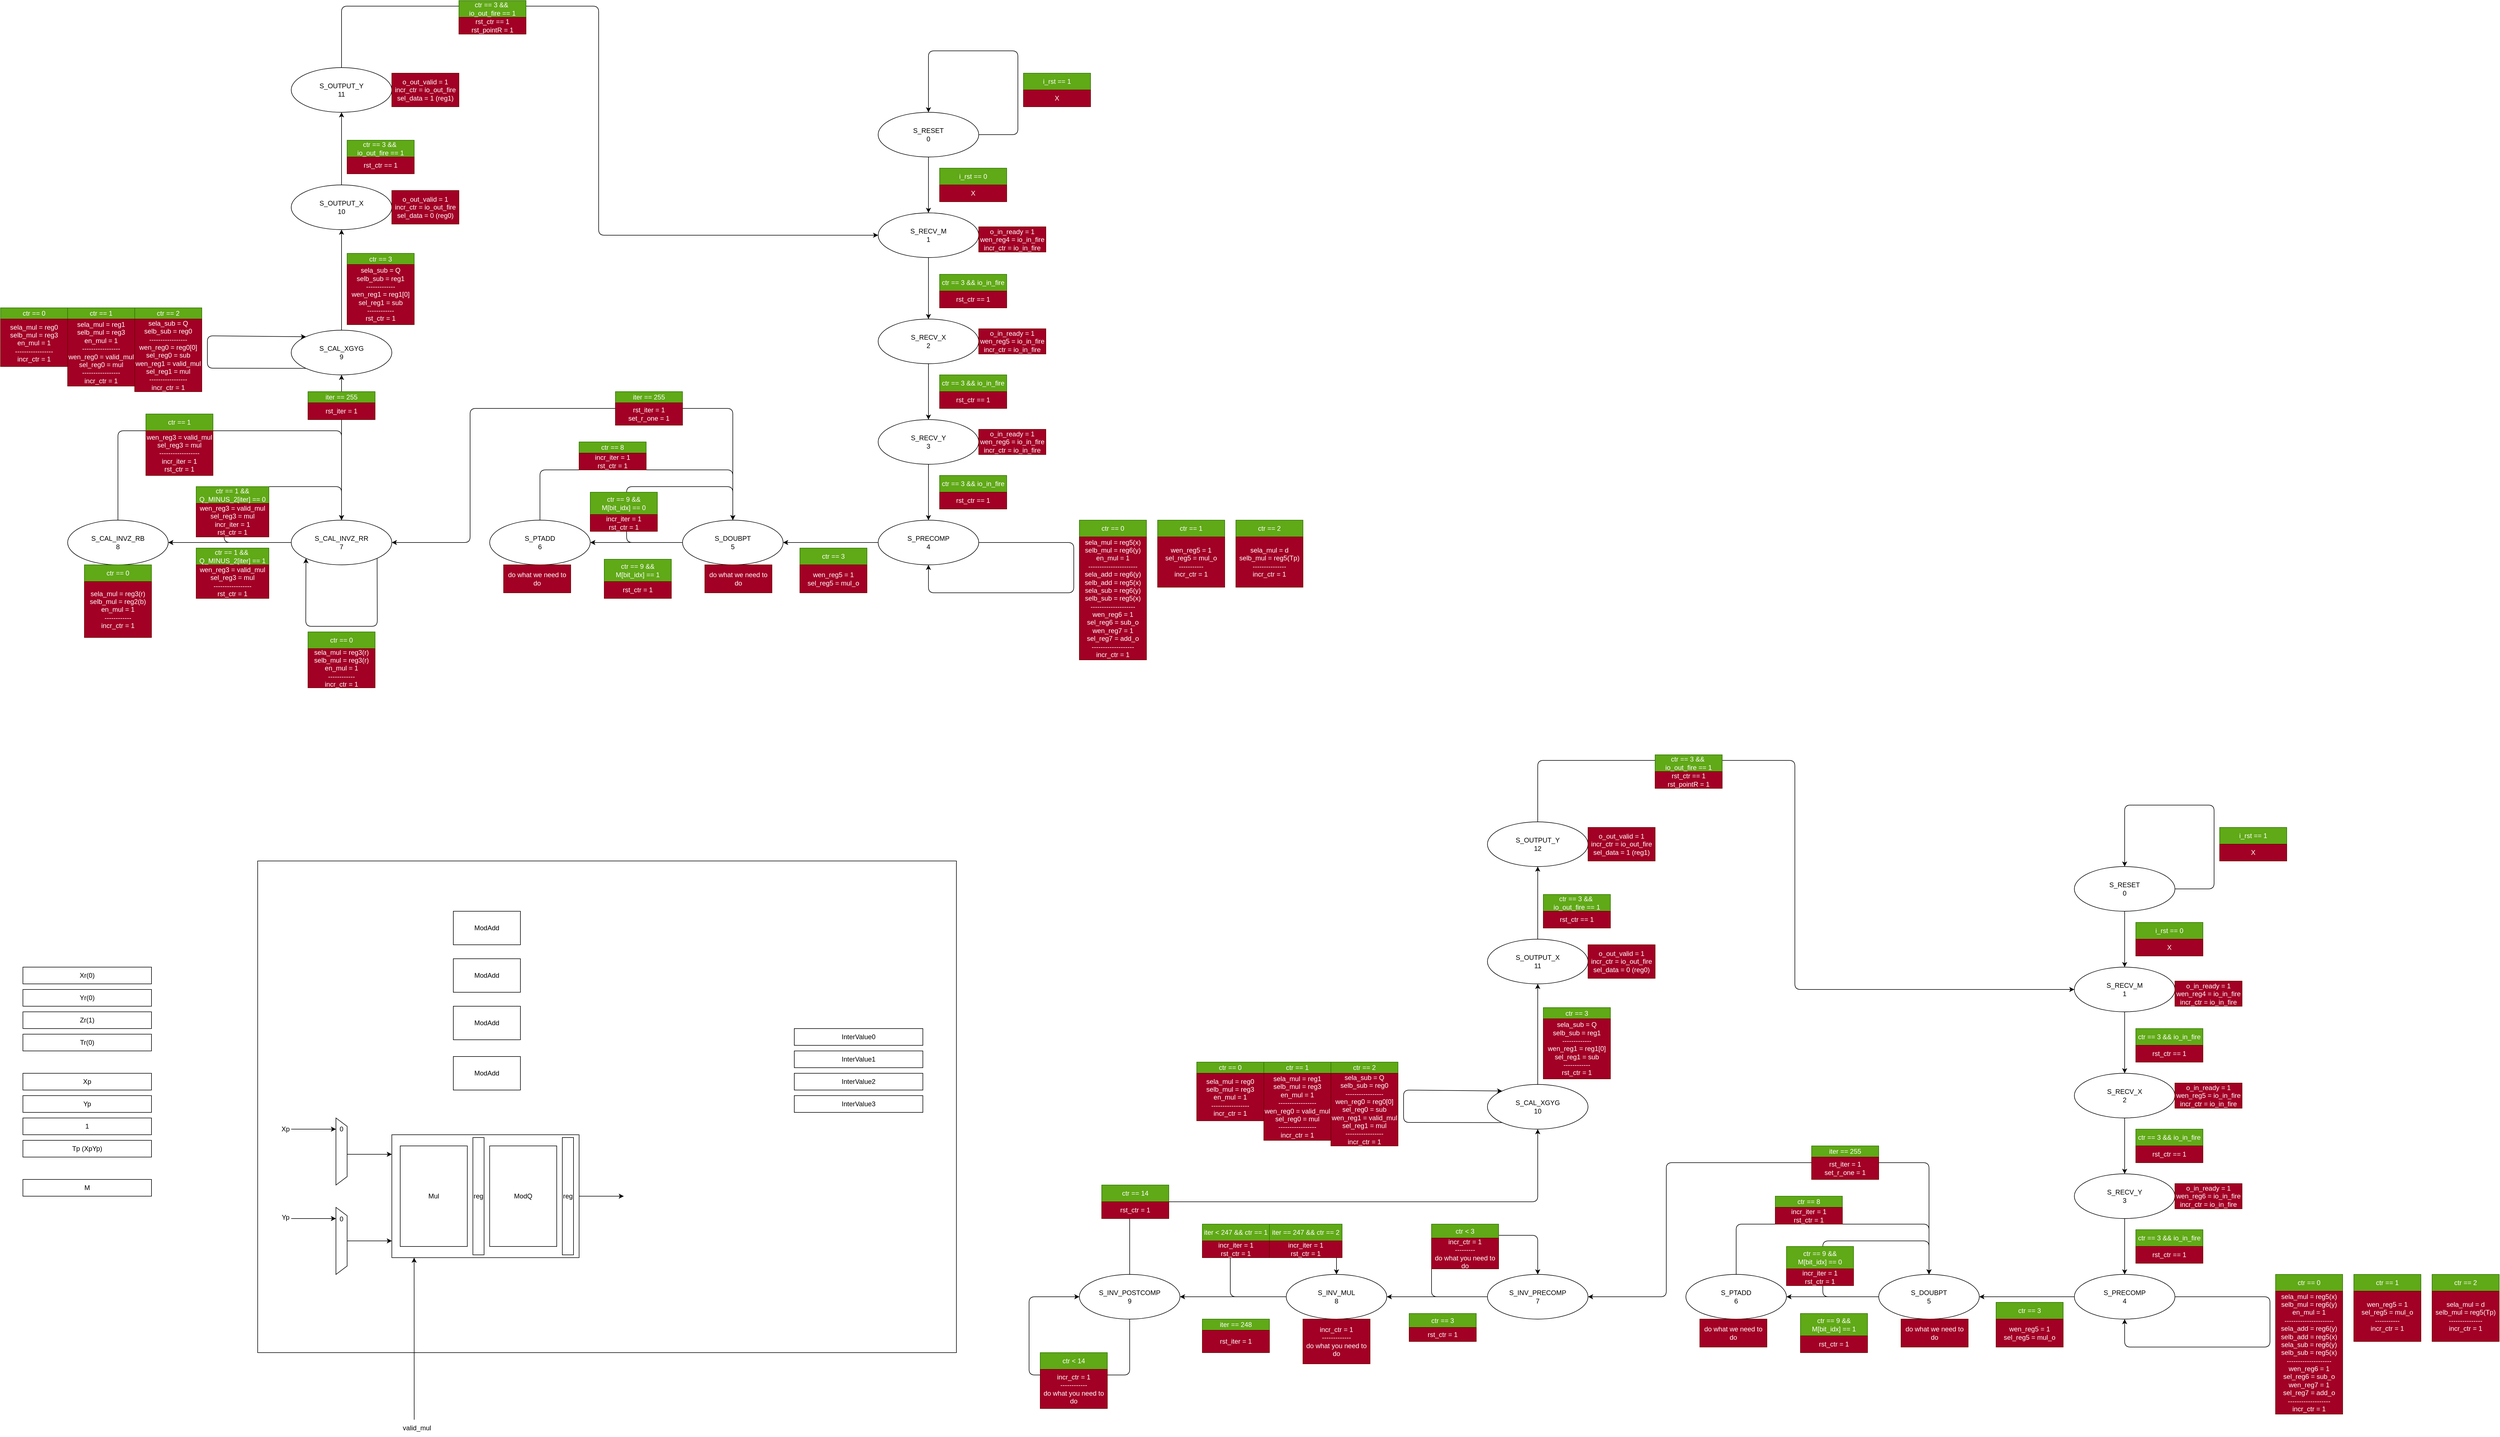 <mxfile>
    <diagram id="FV0l3nEimNyAP64lY1u8" name="Page-1">
        <mxGraphModel dx="2423" dy="3152" grid="1" gridSize="10" guides="1" tooltips="1" connect="1" arrows="1" fold="1" page="1" pageScale="1" pageWidth="850" pageHeight="1100" math="0" shadow="0">
            <root>
                <mxCell id="0"/>
                <mxCell id="1" parent="0"/>
                <mxCell id="24" value="" style="whiteSpace=wrap;html=1;" parent="1" vertex="1">
                    <mxGeometry x="580" y="50" width="1250" height="880" as="geometry"/>
                </mxCell>
                <mxCell id="2" value="Xr(0)" style="whiteSpace=wrap;html=1;" parent="1" vertex="1">
                    <mxGeometry x="160" y="240" width="230" height="30" as="geometry"/>
                </mxCell>
                <mxCell id="3" value="Yr(0)" style="whiteSpace=wrap;html=1;" parent="1" vertex="1">
                    <mxGeometry x="160" y="280" width="230" height="30" as="geometry"/>
                </mxCell>
                <mxCell id="4" value="Zr(1)" style="whiteSpace=wrap;html=1;" parent="1" vertex="1">
                    <mxGeometry x="160" y="320" width="230" height="30" as="geometry"/>
                </mxCell>
                <mxCell id="5" value="Tr(0)" style="whiteSpace=wrap;html=1;" parent="1" vertex="1">
                    <mxGeometry x="160" y="360" width="230" height="30" as="geometry"/>
                </mxCell>
                <mxCell id="6" value="Xp" style="whiteSpace=wrap;html=1;" parent="1" vertex="1">
                    <mxGeometry x="160" y="430" width="230" height="30" as="geometry"/>
                </mxCell>
                <mxCell id="7" value="Yp" style="whiteSpace=wrap;html=1;" parent="1" vertex="1">
                    <mxGeometry x="160" y="470" width="230" height="30" as="geometry"/>
                </mxCell>
                <mxCell id="8" value="1" style="whiteSpace=wrap;html=1;" parent="1" vertex="1">
                    <mxGeometry x="160" y="510" width="230" height="30" as="geometry"/>
                </mxCell>
                <mxCell id="9" value="Tp (XpYp)" style="whiteSpace=wrap;html=1;" parent="1" vertex="1">
                    <mxGeometry x="160" y="550" width="230" height="30" as="geometry"/>
                </mxCell>
                <mxCell id="10" value="InterValue0" style="whiteSpace=wrap;html=1;" parent="1" vertex="1">
                    <mxGeometry x="1540" y="350" width="230" height="30" as="geometry"/>
                </mxCell>
                <mxCell id="11" value="InterValue1" style="whiteSpace=wrap;html=1;" parent="1" vertex="1">
                    <mxGeometry x="1540" y="390" width="230" height="30" as="geometry"/>
                </mxCell>
                <mxCell id="12" value="InterValue2" style="whiteSpace=wrap;html=1;" parent="1" vertex="1">
                    <mxGeometry x="1540" y="430" width="230" height="30" as="geometry"/>
                </mxCell>
                <mxCell id="13" value="InterValue3" style="whiteSpace=wrap;html=1;" parent="1" vertex="1">
                    <mxGeometry x="1540" y="470" width="230" height="30" as="geometry"/>
                </mxCell>
                <mxCell id="14" value="M" style="whiteSpace=wrap;html=1;" parent="1" vertex="1">
                    <mxGeometry x="160" y="620" width="230" height="30" as="geometry"/>
                </mxCell>
                <mxCell id="15" value="ModAdd" style="whiteSpace=wrap;html=1;" parent="1" vertex="1">
                    <mxGeometry x="930" y="140" width="120" height="60" as="geometry"/>
                </mxCell>
                <mxCell id="16" value="ModAdd" style="whiteSpace=wrap;html=1;" parent="1" vertex="1">
                    <mxGeometry x="930" y="225" width="120" height="60" as="geometry"/>
                </mxCell>
                <mxCell id="17" value="ModAdd" style="whiteSpace=wrap;html=1;" parent="1" vertex="1">
                    <mxGeometry x="930" y="310" width="120" height="60" as="geometry"/>
                </mxCell>
                <mxCell id="18" value="ModAdd" style="whiteSpace=wrap;html=1;" parent="1" vertex="1">
                    <mxGeometry x="930" y="400" width="120" height="60" as="geometry"/>
                </mxCell>
                <mxCell id="19" value="" style="whiteSpace=wrap;html=1;" parent="1" vertex="1">
                    <mxGeometry x="820" y="540" width="335" height="220" as="geometry"/>
                </mxCell>
                <mxCell id="20" value="Mul" style="whiteSpace=wrap;html=1;" parent="1" vertex="1">
                    <mxGeometry x="835" y="560" width="120" height="180" as="geometry"/>
                </mxCell>
                <mxCell id="21" value="ModQ" style="whiteSpace=wrap;html=1;" parent="1" vertex="1">
                    <mxGeometry x="995" y="560" width="120" height="180" as="geometry"/>
                </mxCell>
                <mxCell id="22" value="reg" style="whiteSpace=wrap;html=1;" parent="1" vertex="1">
                    <mxGeometry x="965" y="545" width="20" height="210" as="geometry"/>
                </mxCell>
                <mxCell id="23" value="reg" style="whiteSpace=wrap;html=1;" parent="1" vertex="1">
                    <mxGeometry x="1125" y="545" width="20" height="210" as="geometry"/>
                </mxCell>
                <mxCell id="44" style="edgeStyle=none;html=1;exitX=0.5;exitY=1;exitDx=0;exitDy=0;entryX=0.5;entryY=0;entryDx=0;entryDy=0;" parent="1" source="32" target="33" edge="1">
                    <mxGeometry relative="1" as="geometry"/>
                </mxCell>
                <mxCell id="32" value="S_RESET&lt;br&gt;0" style="ellipse;whiteSpace=wrap;html=1;" parent="1" vertex="1">
                    <mxGeometry x="1690" y="-1290" width="180" height="80" as="geometry"/>
                </mxCell>
                <mxCell id="47" style="edgeStyle=none;html=1;exitX=0.5;exitY=1;exitDx=0;exitDy=0;entryX=0.5;entryY=0;entryDx=0;entryDy=0;" parent="1" source="33" target="34" edge="1">
                    <mxGeometry relative="1" as="geometry"/>
                </mxCell>
                <mxCell id="33" value="S_RECV_M&lt;br&gt;1" style="ellipse;whiteSpace=wrap;html=1;" parent="1" vertex="1">
                    <mxGeometry x="1690" y="-1110" width="180" height="80" as="geometry"/>
                </mxCell>
                <mxCell id="52" style="edgeStyle=none;html=1;exitX=0.5;exitY=1;exitDx=0;exitDy=0;entryX=0.5;entryY=0;entryDx=0;entryDy=0;" parent="1" source="34" target="35" edge="1">
                    <mxGeometry relative="1" as="geometry"/>
                </mxCell>
                <mxCell id="34" value="S_RECV_X&lt;br&gt;2" style="ellipse;whiteSpace=wrap;html=1;" parent="1" vertex="1">
                    <mxGeometry x="1690" y="-920" width="180" height="80" as="geometry"/>
                </mxCell>
                <mxCell id="58" style="edgeStyle=none;html=1;exitX=0.5;exitY=1;exitDx=0;exitDy=0;entryX=0.5;entryY=0;entryDx=0;entryDy=0;" parent="1" source="35" target="36" edge="1">
                    <mxGeometry relative="1" as="geometry"/>
                </mxCell>
                <mxCell id="35" value="S_RECV_Y&lt;br&gt;3" style="ellipse;whiteSpace=wrap;html=1;" parent="1" vertex="1">
                    <mxGeometry x="1690" y="-740" width="180" height="80" as="geometry"/>
                </mxCell>
                <mxCell id="82" style="edgeStyle=none;html=1;exitX=0;exitY=0.5;exitDx=0;exitDy=0;entryX=1;entryY=0.5;entryDx=0;entryDy=0;" parent="1" source="36" target="37" edge="1">
                    <mxGeometry relative="1" as="geometry"/>
                </mxCell>
                <mxCell id="36" value="S_PRECOMP&lt;br&gt;4" style="ellipse;whiteSpace=wrap;html=1;" parent="1" vertex="1">
                    <mxGeometry x="1690" y="-560" width="180" height="80" as="geometry"/>
                </mxCell>
                <mxCell id="97" style="edgeStyle=none;html=1;exitX=0;exitY=0.5;exitDx=0;exitDy=0;entryX=1;entryY=0.5;entryDx=0;entryDy=0;" parent="1" source="37" target="72" edge="1">
                    <mxGeometry relative="1" as="geometry"/>
                </mxCell>
                <mxCell id="109" style="edgeStyle=none;html=1;exitX=0.5;exitY=0;exitDx=0;exitDy=0;entryX=1;entryY=0.5;entryDx=0;entryDy=0;" parent="1" source="37" target="73" edge="1">
                    <mxGeometry relative="1" as="geometry">
                        <Array as="points">
                            <mxPoint x="1430" y="-760"/>
                            <mxPoint x="960" y="-760"/>
                            <mxPoint x="960" y="-520"/>
                        </Array>
                    </mxGeometry>
                </mxCell>
                <mxCell id="37" value="S_DOUBPT&lt;br&gt;5" style="ellipse;whiteSpace=wrap;html=1;" parent="1" vertex="1">
                    <mxGeometry x="1340" y="-560" width="180" height="80" as="geometry"/>
                </mxCell>
                <mxCell id="38" value="" style="edgeStyle=none;orthogonalLoop=1;jettySize=auto;html=1;" parent="1" edge="1">
                    <mxGeometry width="80" relative="1" as="geometry">
                        <mxPoint x="740" y="575" as="sourcePoint"/>
                        <mxPoint x="820" y="575" as="targetPoint"/>
                        <Array as="points"/>
                    </mxGeometry>
                </mxCell>
                <mxCell id="39" value="" style="edgeStyle=none;orthogonalLoop=1;jettySize=auto;html=1;" parent="1" edge="1">
                    <mxGeometry width="80" relative="1" as="geometry">
                        <mxPoint x="740" y="730" as="sourcePoint"/>
                        <mxPoint x="820" y="730" as="targetPoint"/>
                        <Array as="points"/>
                    </mxGeometry>
                </mxCell>
                <mxCell id="40" value="" style="edgeStyle=none;orthogonalLoop=1;jettySize=auto;html=1;" parent="1" edge="1">
                    <mxGeometry width="80" relative="1" as="geometry">
                        <mxPoint x="1155" y="650" as="sourcePoint"/>
                        <mxPoint x="1235" y="650" as="targetPoint"/>
                        <Array as="points"/>
                    </mxGeometry>
                </mxCell>
                <mxCell id="41" value="i_rst == 1" style="whiteSpace=wrap;html=1;fillColor=#60a917;fontColor=#ffffff;strokeColor=#2D7600;" parent="1" vertex="1">
                    <mxGeometry x="1950" y="-1360" width="120" height="30" as="geometry"/>
                </mxCell>
                <mxCell id="42" value="X" style="whiteSpace=wrap;html=1;fillColor=#a20025;fontColor=#ffffff;strokeColor=#6F0000;" parent="1" vertex="1">
                    <mxGeometry x="1950" y="-1330" width="120" height="30" as="geometry"/>
                </mxCell>
                <mxCell id="43" style="edgeStyle=none;html=1;exitX=1;exitY=0.5;exitDx=0;exitDy=0;entryX=0.5;entryY=0;entryDx=0;entryDy=0;" parent="1" source="32" target="32" edge="1">
                    <mxGeometry relative="1" as="geometry">
                        <Array as="points">
                            <mxPoint x="1940" y="-1250"/>
                            <mxPoint x="1940" y="-1400"/>
                            <mxPoint x="1780" y="-1400"/>
                        </Array>
                    </mxGeometry>
                </mxCell>
                <mxCell id="45" value="i_rst == 0" style="whiteSpace=wrap;html=1;fillColor=#60a917;fontColor=#ffffff;strokeColor=#2D7600;" parent="1" vertex="1">
                    <mxGeometry x="1800" y="-1190" width="120" height="30" as="geometry"/>
                </mxCell>
                <mxCell id="46" value="X" style="whiteSpace=wrap;html=1;fillColor=#a20025;fontColor=#ffffff;strokeColor=#6F0000;" parent="1" vertex="1">
                    <mxGeometry x="1800" y="-1160" width="120" height="30" as="geometry"/>
                </mxCell>
                <mxCell id="48" value="ctr == 3 &amp;amp;&amp;amp; io_in_fire" style="whiteSpace=wrap;html=1;fillColor=#60a917;fontColor=#ffffff;strokeColor=#2D7600;" parent="1" vertex="1">
                    <mxGeometry x="1800" y="-1000" width="120" height="30" as="geometry"/>
                </mxCell>
                <mxCell id="49" value="rst_ctr == 1" style="whiteSpace=wrap;html=1;fillColor=#a20025;fontColor=#ffffff;strokeColor=#6F0000;" parent="1" vertex="1">
                    <mxGeometry x="1800" y="-970" width="120" height="30" as="geometry"/>
                </mxCell>
                <mxCell id="50" value="o_in_ready = 1&lt;br&gt;wen_reg4 = io_in_fire&lt;br&gt;incr_ctr = io_in_fire" style="whiteSpace=wrap;html=1;fillColor=#a20025;fontColor=#ffffff;strokeColor=#6F0000;" parent="1" vertex="1">
                    <mxGeometry x="1870" y="-1085" width="120" height="45" as="geometry"/>
                </mxCell>
                <mxCell id="51" value="o_in_ready = 1&lt;br&gt;wen_reg5 = io_in_fire&lt;br&gt;incr_ctr = io_in_fire" style="whiteSpace=wrap;html=1;fillColor=#a20025;fontColor=#ffffff;strokeColor=#6F0000;" parent="1" vertex="1">
                    <mxGeometry x="1870" y="-902.5" width="120" height="45" as="geometry"/>
                </mxCell>
                <mxCell id="53" value="ctr == 3 &amp;amp;&amp;amp; io_in_fire" style="whiteSpace=wrap;html=1;fillColor=#60a917;fontColor=#ffffff;strokeColor=#2D7600;" parent="1" vertex="1">
                    <mxGeometry x="1800" y="-820" width="120" height="30" as="geometry"/>
                </mxCell>
                <mxCell id="54" value="rst_ctr == 1" style="whiteSpace=wrap;html=1;fillColor=#a20025;fontColor=#ffffff;strokeColor=#6F0000;" parent="1" vertex="1">
                    <mxGeometry x="1800" y="-790" width="120" height="30" as="geometry"/>
                </mxCell>
                <mxCell id="55" value="o_in_ready = 1&lt;br&gt;wen_reg6 = io_in_fire&lt;br&gt;incr_ctr = io_in_fire" style="whiteSpace=wrap;html=1;fillColor=#a20025;fontColor=#ffffff;strokeColor=#6F0000;" parent="1" vertex="1">
                    <mxGeometry x="1870" y="-722.5" width="120" height="45" as="geometry"/>
                </mxCell>
                <mxCell id="56" value="ctr == 3 &amp;amp;&amp;amp; io_in_fire" style="whiteSpace=wrap;html=1;fillColor=#60a917;fontColor=#ffffff;strokeColor=#2D7600;" parent="1" vertex="1">
                    <mxGeometry x="1800" y="-640" width="120" height="30" as="geometry"/>
                </mxCell>
                <mxCell id="57" value="rst_ctr == 1" style="whiteSpace=wrap;html=1;fillColor=#a20025;fontColor=#ffffff;strokeColor=#6F0000;" parent="1" vertex="1">
                    <mxGeometry x="1800" y="-610" width="120" height="30" as="geometry"/>
                </mxCell>
                <mxCell id="60" value="" style="shape=trapezoid;perimeter=trapezoidPerimeter;whiteSpace=wrap;html=1;fixedSize=1;direction=south;size=15;" parent="1" vertex="1">
                    <mxGeometry x="720" y="510" width="20" height="120" as="geometry"/>
                </mxCell>
                <mxCell id="61" value="" style="shape=trapezoid;perimeter=trapezoidPerimeter;whiteSpace=wrap;html=1;fixedSize=1;direction=south;size=15;" parent="1" vertex="1">
                    <mxGeometry x="720" y="670" width="20" height="120" as="geometry"/>
                </mxCell>
                <mxCell id="62" value="" style="edgeStyle=none;orthogonalLoop=1;jettySize=auto;html=1;" parent="1" edge="1">
                    <mxGeometry width="80" relative="1" as="geometry">
                        <mxPoint x="640" y="530" as="sourcePoint"/>
                        <mxPoint x="720" y="530" as="targetPoint"/>
                        <Array as="points"/>
                    </mxGeometry>
                </mxCell>
                <mxCell id="63" value="" style="edgeStyle=none;orthogonalLoop=1;jettySize=auto;html=1;" parent="1" edge="1">
                    <mxGeometry width="80" relative="1" as="geometry">
                        <mxPoint x="640" y="690" as="sourcePoint"/>
                        <mxPoint x="720" y="690" as="targetPoint"/>
                        <Array as="points"/>
                    </mxGeometry>
                </mxCell>
                <mxCell id="64" value="Xp" style="text;strokeColor=none;align=center;fillColor=none;html=1;verticalAlign=middle;whiteSpace=wrap;rounded=0;" parent="1" vertex="1">
                    <mxGeometry x="600" y="515" width="60" height="30" as="geometry"/>
                </mxCell>
                <mxCell id="65" value="Yp" style="text;strokeColor=none;align=center;fillColor=none;html=1;verticalAlign=middle;whiteSpace=wrap;rounded=0;" parent="1" vertex="1">
                    <mxGeometry x="616" y="673" width="28" height="30" as="geometry"/>
                </mxCell>
                <mxCell id="67" value="" style="edgeStyle=none;orthogonalLoop=1;jettySize=auto;html=1;entryX=0.119;entryY=1;entryDx=0;entryDy=0;entryPerimeter=0;" parent="1" target="19" edge="1">
                    <mxGeometry width="80" relative="1" as="geometry">
                        <mxPoint x="860" y="1050" as="sourcePoint"/>
                        <mxPoint x="970" y="1000" as="targetPoint"/>
                        <Array as="points"/>
                    </mxGeometry>
                </mxCell>
                <mxCell id="68" value="valid_mul" style="text;strokeColor=none;align=center;fillColor=none;html=1;verticalAlign=middle;whiteSpace=wrap;rounded=0;" parent="1" vertex="1">
                    <mxGeometry x="835" y="1050" width="60" height="30" as="geometry"/>
                </mxCell>
                <mxCell id="70" value="0" style="text;strokeColor=none;align=center;fillColor=none;html=1;verticalAlign=middle;whiteSpace=wrap;rounded=0;" parent="1" vertex="1">
                    <mxGeometry x="720" y="515" width="20" height="30" as="geometry"/>
                </mxCell>
                <mxCell id="71" value="0" style="text;strokeColor=none;align=center;fillColor=none;html=1;verticalAlign=middle;whiteSpace=wrap;rounded=0;" parent="1" vertex="1">
                    <mxGeometry x="720" y="676" width="20" height="30" as="geometry"/>
                </mxCell>
                <mxCell id="102" style="edgeStyle=none;html=1;exitX=0.5;exitY=0;exitDx=0;exitDy=0;entryX=0.5;entryY=0;entryDx=0;entryDy=0;" parent="1" source="72" target="37" edge="1">
                    <mxGeometry relative="1" as="geometry">
                        <Array as="points">
                            <mxPoint x="1085" y="-650"/>
                            <mxPoint x="1430" y="-650"/>
                        </Array>
                    </mxGeometry>
                </mxCell>
                <mxCell id="72" value="S_PTADD&lt;br&gt;6" style="ellipse;whiteSpace=wrap;html=1;" parent="1" vertex="1">
                    <mxGeometry x="995" y="-560" width="180" height="80" as="geometry"/>
                </mxCell>
                <mxCell id="116" style="edgeStyle=none;html=1;exitX=0;exitY=0.5;exitDx=0;exitDy=0;entryX=1;entryY=0.5;entryDx=0;entryDy=0;" parent="1" source="73" target="115" edge="1">
                    <mxGeometry relative="1" as="geometry"/>
                </mxCell>
                <mxCell id="133" style="edgeStyle=none;html=1;exitX=0.5;exitY=0;exitDx=0;exitDy=0;entryX=0.5;entryY=1;entryDx=0;entryDy=0;" parent="1" source="73" target="74" edge="1">
                    <mxGeometry relative="1" as="geometry">
                        <mxPoint x="800" y="-640" as="targetPoint"/>
                    </mxGeometry>
                </mxCell>
                <mxCell id="73" value="S_CAL_INVZ_RR&lt;br&gt;7" style="ellipse;whiteSpace=wrap;html=1;" parent="1" vertex="1">
                    <mxGeometry x="640" y="-560" width="180" height="80" as="geometry"/>
                </mxCell>
                <mxCell id="136" style="edgeStyle=none;html=1;exitX=0.5;exitY=0;exitDx=0;exitDy=0;entryX=0.5;entryY=1;entryDx=0;entryDy=0;" parent="1" source="74" target="75" edge="1">
                    <mxGeometry relative="1" as="geometry"/>
                </mxCell>
                <mxCell id="74" value="S_CAL_XGYG&lt;br&gt;9" style="ellipse;whiteSpace=wrap;html=1;" parent="1" vertex="1">
                    <mxGeometry x="640" y="-900" width="180" height="80" as="geometry"/>
                </mxCell>
                <mxCell id="145" style="edgeStyle=none;html=1;exitX=0.5;exitY=0;exitDx=0;exitDy=0;entryX=0.5;entryY=1;entryDx=0;entryDy=0;" parent="1" source="75" target="76" edge="1">
                    <mxGeometry relative="1" as="geometry"/>
                </mxCell>
                <mxCell id="75" value="S_OUTPUT_X&lt;br&gt;10" style="ellipse;whiteSpace=wrap;html=1;" parent="1" vertex="1">
                    <mxGeometry x="640" y="-1160" width="180" height="80" as="geometry"/>
                </mxCell>
                <mxCell id="148" style="edgeStyle=none;html=1;exitX=0.5;exitY=0;exitDx=0;exitDy=0;entryX=0;entryY=0.5;entryDx=0;entryDy=0;" parent="1" source="76" target="33" edge="1">
                    <mxGeometry relative="1" as="geometry">
                        <Array as="points">
                            <mxPoint x="730" y="-1480"/>
                            <mxPoint x="1190" y="-1480"/>
                            <mxPoint x="1190" y="-1070"/>
                        </Array>
                    </mxGeometry>
                </mxCell>
                <mxCell id="76" value="S_OUTPUT_Y&lt;br&gt;11" style="ellipse;whiteSpace=wrap;html=1;" parent="1" vertex="1">
                    <mxGeometry x="640" y="-1370" width="180" height="80" as="geometry"/>
                </mxCell>
                <mxCell id="84" style="edgeStyle=none;html=1;exitX=1;exitY=0.5;exitDx=0;exitDy=0;entryX=0.5;entryY=1;entryDx=0;entryDy=0;" parent="1" source="36" target="36" edge="1">
                    <mxGeometry relative="1" as="geometry">
                        <Array as="points">
                            <mxPoint x="2040" y="-520"/>
                            <mxPoint x="2040" y="-430"/>
                            <mxPoint x="1780" y="-430"/>
                        </Array>
                    </mxGeometry>
                </mxCell>
                <mxCell id="85" value="ctr == 0" style="whiteSpace=wrap;html=1;fillColor=#60a917;fontColor=#ffffff;strokeColor=#2D7600;" parent="1" vertex="1">
                    <mxGeometry x="2050" y="-560" width="120" height="30" as="geometry"/>
                </mxCell>
                <mxCell id="86" value="sela_mul = reg5(x)&lt;br&gt;selb_mul = reg6(y)&lt;br&gt;en_mul = 1&lt;br&gt;----------------------&lt;br&gt;sela_add = reg6(y)&lt;br&gt;selb_add = reg5(x)&lt;br&gt;sela_sub = reg6(y)&lt;br&gt;selb_sub = reg5(x)&lt;br&gt;--------------------&lt;br&gt;wen_reg6 = 1&lt;br&gt;sel_reg6 = sub_o&lt;br&gt;wen_reg7 = 1&lt;br&gt;sel_reg7 = add_o&lt;br&gt;-------------------&lt;br&gt;incr_ctr = 1" style="whiteSpace=wrap;html=1;fillColor=#a20025;fontColor=#ffffff;strokeColor=#6F0000;" parent="1" vertex="1">
                    <mxGeometry x="2050" y="-530" width="120" height="220" as="geometry"/>
                </mxCell>
                <mxCell id="91" value="ctr == 1" style="whiteSpace=wrap;html=1;fillColor=#60a917;fontColor=#ffffff;strokeColor=#2D7600;" parent="1" vertex="1">
                    <mxGeometry x="2190" y="-560" width="120" height="30" as="geometry"/>
                </mxCell>
                <mxCell id="92" value="wen_reg5 = 1&lt;br&gt;sel_reg5 = mul_o&lt;br&gt;-----------&lt;br&gt;incr_ctr = 1" style="whiteSpace=wrap;html=1;fillColor=#a20025;fontColor=#ffffff;strokeColor=#6F0000;" parent="1" vertex="1">
                    <mxGeometry x="2190" y="-530" width="120" height="90" as="geometry"/>
                </mxCell>
                <mxCell id="93" value="ctr == 2" style="whiteSpace=wrap;html=1;fillColor=#60a917;fontColor=#ffffff;strokeColor=#2D7600;" parent="1" vertex="1">
                    <mxGeometry x="2330" y="-560" width="120" height="30" as="geometry"/>
                </mxCell>
                <mxCell id="94" value="sela_mul = d&lt;br&gt;selb_mul = reg5(Tp)&lt;br&gt;---------------&lt;br&gt;incr_ctr = 1" style="whiteSpace=wrap;html=1;fillColor=#a20025;fontColor=#ffffff;strokeColor=#6F0000;" parent="1" vertex="1">
                    <mxGeometry x="2330" y="-530" width="120" height="90" as="geometry"/>
                </mxCell>
                <mxCell id="95" value="ctr == 3" style="whiteSpace=wrap;html=1;fillColor=#60a917;fontColor=#ffffff;strokeColor=#2D7600;" parent="1" vertex="1">
                    <mxGeometry x="1550" y="-510" width="120" height="30" as="geometry"/>
                </mxCell>
                <mxCell id="96" value="wen_reg5 = 1&lt;br&gt;sel_reg5 = mul_o" style="whiteSpace=wrap;html=1;fillColor=#a20025;fontColor=#ffffff;strokeColor=#6F0000;" parent="1" vertex="1">
                    <mxGeometry x="1550" y="-480" width="120" height="50" as="geometry"/>
                </mxCell>
                <mxCell id="98" value="ctr == 9 &amp;amp;&amp;amp;&lt;br&gt;M[bit_idx] == 1" style="whiteSpace=wrap;html=1;fillColor=#60a917;fontColor=#ffffff;strokeColor=#2D7600;" parent="1" vertex="1">
                    <mxGeometry x="1200" y="-490" width="120" height="40" as="geometry"/>
                </mxCell>
                <mxCell id="100" value="do what we need to do" style="whiteSpace=wrap;html=1;fillColor=#a20025;fontColor=#ffffff;strokeColor=#6F0000;" parent="1" vertex="1">
                    <mxGeometry x="1380" y="-480" width="120" height="50" as="geometry"/>
                </mxCell>
                <mxCell id="101" value="do what we need to do" style="whiteSpace=wrap;html=1;fillColor=#a20025;fontColor=#ffffff;strokeColor=#6F0000;" parent="1" vertex="1">
                    <mxGeometry x="1020" y="-480" width="120" height="50" as="geometry"/>
                </mxCell>
                <mxCell id="103" value="ctr == 8" style="whiteSpace=wrap;html=1;fillColor=#60a917;fontColor=#ffffff;strokeColor=#2D7600;" parent="1" vertex="1">
                    <mxGeometry x="1155" y="-700" width="120" height="20" as="geometry"/>
                </mxCell>
                <mxCell id="104" value="incr_iter = 1&lt;br&gt;rst_ctr = 1" style="whiteSpace=wrap;html=1;fillColor=#a20025;fontColor=#ffffff;strokeColor=#6F0000;" parent="1" vertex="1">
                    <mxGeometry x="1155" y="-680" width="120" height="30" as="geometry"/>
                </mxCell>
                <mxCell id="105" value="rst_ctr = 1" style="whiteSpace=wrap;html=1;fillColor=#a20025;fontColor=#ffffff;strokeColor=#6F0000;" parent="1" vertex="1">
                    <mxGeometry x="1200" y="-450" width="120" height="30" as="geometry"/>
                </mxCell>
                <mxCell id="106" style="edgeStyle=none;html=1;exitX=0;exitY=0.5;exitDx=0;exitDy=0;entryX=0.5;entryY=0;entryDx=0;entryDy=0;" parent="1" source="37" target="37" edge="1">
                    <mxGeometry relative="1" as="geometry">
                        <Array as="points">
                            <mxPoint x="1240" y="-520"/>
                            <mxPoint x="1240" y="-620"/>
                            <mxPoint x="1430" y="-620"/>
                        </Array>
                    </mxGeometry>
                </mxCell>
                <mxCell id="107" value="ctr == 9 &amp;amp;&amp;amp;&lt;br&gt;M[bit_idx] == 0" style="whiteSpace=wrap;html=1;fillColor=#60a917;fontColor=#ffffff;strokeColor=#2D7600;" parent="1" vertex="1">
                    <mxGeometry x="1175" y="-610" width="120" height="40" as="geometry"/>
                </mxCell>
                <mxCell id="108" value="incr_iter = 1&lt;br&gt;rst_ctr = 1" style="whiteSpace=wrap;html=1;fillColor=#a20025;fontColor=#ffffff;strokeColor=#6F0000;" parent="1" vertex="1">
                    <mxGeometry x="1175" y="-570" width="120" height="30" as="geometry"/>
                </mxCell>
                <mxCell id="110" value="iter == 255" style="whiteSpace=wrap;html=1;fillColor=#60a917;fontColor=#ffffff;strokeColor=#2D7600;" parent="1" vertex="1">
                    <mxGeometry x="1220" y="-790" width="120" height="20" as="geometry"/>
                </mxCell>
                <mxCell id="111" value="rst_iter = 1&lt;br&gt;set_r_one = 1" style="whiteSpace=wrap;html=1;fillColor=#a20025;fontColor=#ffffff;strokeColor=#6F0000;" parent="1" vertex="1">
                    <mxGeometry x="1220" y="-770" width="120" height="40" as="geometry"/>
                </mxCell>
                <mxCell id="113" value="ctr == 1 &amp;amp;&amp;amp;&amp;nbsp;&lt;br&gt;Q_MINUS_2[iter] == 1" style="whiteSpace=wrap;html=1;fillColor=#60a917;fontColor=#ffffff;strokeColor=#2D7600;" parent="1" vertex="1">
                    <mxGeometry x="470" y="-510" width="130" height="30" as="geometry"/>
                </mxCell>
                <mxCell id="114" value="wen_reg3 = valid_mul&lt;br&gt;sel_reg3 = mul&lt;br&gt;-----------------&lt;br&gt;rst_ctr = 1" style="whiteSpace=wrap;html=1;fillColor=#a20025;fontColor=#ffffff;strokeColor=#6F0000;" parent="1" vertex="1">
                    <mxGeometry x="470" y="-480" width="130" height="60" as="geometry"/>
                </mxCell>
                <mxCell id="126" style="edgeStyle=none;html=1;exitX=0.5;exitY=0;exitDx=0;exitDy=0;entryX=0.5;entryY=0;entryDx=0;entryDy=0;" parent="1" source="115" target="73" edge="1">
                    <mxGeometry relative="1" as="geometry">
                        <Array as="points">
                            <mxPoint x="330" y="-720"/>
                            <mxPoint x="730" y="-720"/>
                        </Array>
                    </mxGeometry>
                </mxCell>
                <mxCell id="115" value="S_CAL_INVZ_RB&lt;br&gt;8" style="ellipse;whiteSpace=wrap;html=1;" parent="1" vertex="1">
                    <mxGeometry x="240" y="-560" width="180" height="80" as="geometry"/>
                </mxCell>
                <mxCell id="117" style="edgeStyle=none;html=1;exitX=1;exitY=1;exitDx=0;exitDy=0;entryX=0;entryY=1;entryDx=0;entryDy=0;" parent="1" source="73" target="73" edge="1">
                    <mxGeometry relative="1" as="geometry">
                        <Array as="points">
                            <mxPoint x="794" y="-370"/>
                            <mxPoint x="666" y="-370"/>
                        </Array>
                    </mxGeometry>
                </mxCell>
                <mxCell id="118" value="ctr == 0" style="whiteSpace=wrap;html=1;fillColor=#60a917;fontColor=#ffffff;strokeColor=#2D7600;" parent="1" vertex="1">
                    <mxGeometry x="670" y="-360" width="120" height="30" as="geometry"/>
                </mxCell>
                <mxCell id="119" value="sela_mul = reg3(r)&lt;br&gt;selb_mul = reg3(r)&lt;br&gt;en_mul = 1&lt;br&gt;------------&lt;br&gt;incr_ctr = 1" style="whiteSpace=wrap;html=1;fillColor=#a20025;fontColor=#ffffff;strokeColor=#6F0000;" parent="1" vertex="1">
                    <mxGeometry x="670" y="-330" width="120" height="70" as="geometry"/>
                </mxCell>
                <mxCell id="123" style="edgeStyle=none;html=1;exitX=0;exitY=0.5;exitDx=0;exitDy=0;entryX=0.5;entryY=0;entryDx=0;entryDy=0;" parent="1" source="73" target="73" edge="1">
                    <mxGeometry relative="1" as="geometry">
                        <Array as="points">
                            <mxPoint x="520" y="-520"/>
                            <mxPoint x="520" y="-620"/>
                            <mxPoint x="730" y="-620"/>
                        </Array>
                    </mxGeometry>
                </mxCell>
                <mxCell id="124" value="ctr == 1 &amp;amp;&amp;amp;&lt;br&gt;Q_MINUS_2[iter] == 0" style="whiteSpace=wrap;html=1;fillColor=#60a917;fontColor=#ffffff;strokeColor=#2D7600;" parent="1" vertex="1">
                    <mxGeometry x="470" y="-620" width="130" height="30" as="geometry"/>
                </mxCell>
                <mxCell id="125" value="wen_reg3 = valid_mul&lt;br&gt;sel_reg3 = mul&lt;br&gt;incr_iter = 1&lt;br&gt;rst_ctr = 1" style="whiteSpace=wrap;html=1;fillColor=#a20025;fontColor=#ffffff;strokeColor=#6F0000;" parent="1" vertex="1">
                    <mxGeometry x="470" y="-590" width="130" height="60" as="geometry"/>
                </mxCell>
                <mxCell id="127" value="ctr == 1" style="whiteSpace=wrap;html=1;fillColor=#60a917;fontColor=#ffffff;strokeColor=#2D7600;" parent="1" vertex="1">
                    <mxGeometry x="380" y="-750" width="120" height="30" as="geometry"/>
                </mxCell>
                <mxCell id="128" value="wen_reg3 = valid_mul&lt;br&gt;sel_reg3 = mul&lt;br&gt;------------------&lt;br&gt;incr_iter = 1&lt;br&gt;rst_ctr = 1" style="whiteSpace=wrap;html=1;fillColor=#a20025;fontColor=#ffffff;strokeColor=#6F0000;" parent="1" vertex="1">
                    <mxGeometry x="380" y="-720" width="120" height="80" as="geometry"/>
                </mxCell>
                <mxCell id="131" value="ctr == 0" style="whiteSpace=wrap;html=1;fillColor=#60a917;fontColor=#ffffff;strokeColor=#2D7600;" parent="1" vertex="1">
                    <mxGeometry x="270" y="-480" width="120" height="30" as="geometry"/>
                </mxCell>
                <mxCell id="132" value="sela_mul = reg3(r)&lt;br&gt;selb_mul = reg2(b)&lt;br&gt;en_mul = 1&lt;br&gt;------------&lt;br&gt;incr_ctr = 1" style="whiteSpace=wrap;html=1;fillColor=#a20025;fontColor=#ffffff;strokeColor=#6F0000;" parent="1" vertex="1">
                    <mxGeometry x="270" y="-450" width="120" height="100" as="geometry"/>
                </mxCell>
                <mxCell id="134" value="iter == 255" style="whiteSpace=wrap;html=1;fillColor=#60a917;fontColor=#ffffff;strokeColor=#2D7600;" parent="1" vertex="1">
                    <mxGeometry x="670" y="-790" width="120" height="20" as="geometry"/>
                </mxCell>
                <mxCell id="135" value="rst_iter = 1" style="whiteSpace=wrap;html=1;fillColor=#a20025;fontColor=#ffffff;strokeColor=#6F0000;" parent="1" vertex="1">
                    <mxGeometry x="670" y="-770" width="120" height="30" as="geometry"/>
                </mxCell>
                <mxCell id="138" value="ctr == 0" style="whiteSpace=wrap;html=1;fillColor=#60a917;fontColor=#ffffff;strokeColor=#2D7600;" parent="1" vertex="1">
                    <mxGeometry x="120" y="-940" width="120" height="20" as="geometry"/>
                </mxCell>
                <mxCell id="139" value="sela_mul = reg0&lt;br&gt;selb_mul = reg3&lt;br&gt;en_mul = 1&lt;br&gt;-----------------&lt;br&gt;incr_ctr = 1" style="whiteSpace=wrap;html=1;fillColor=#a20025;fontColor=#ffffff;strokeColor=#6F0000;" parent="1" vertex="1">
                    <mxGeometry x="120" y="-920" width="120" height="85" as="geometry"/>
                </mxCell>
                <mxCell id="140" value="ctr == 1" style="whiteSpace=wrap;html=1;fillColor=#60a917;fontColor=#ffffff;strokeColor=#2D7600;" parent="1" vertex="1">
                    <mxGeometry x="240" y="-940" width="120" height="20" as="geometry"/>
                </mxCell>
                <mxCell id="141" value="sela_mul = reg1&lt;br&gt;selb_mul = reg3&lt;br&gt;en_mul = 1&lt;br&gt;-----------------&lt;br&gt;wen_reg0 = valid_mul&lt;br&gt;sel_reg0 = mul&lt;br&gt;-----------------&lt;br&gt;incr_ctr = 1" style="whiteSpace=wrap;html=1;fillColor=#a20025;fontColor=#ffffff;strokeColor=#6F0000;" parent="1" vertex="1">
                    <mxGeometry x="240" y="-920" width="120" height="120" as="geometry"/>
                </mxCell>
                <mxCell id="142" value="ctr == 3" style="whiteSpace=wrap;html=1;fillColor=#60a917;fontColor=#ffffff;strokeColor=#2D7600;" parent="1" vertex="1">
                    <mxGeometry x="740" y="-1037.5" width="120" height="20" as="geometry"/>
                </mxCell>
                <mxCell id="143" value="sela_sub = Q&lt;br&gt;selb_sub = reg1&lt;br&gt;-------------&lt;br&gt;wen_reg1 = reg1[0]&lt;br&gt;sel_reg1 = sub&lt;br&gt;------------&lt;br&gt;rst_ctr = 1" style="whiteSpace=wrap;html=1;fillColor=#a20025;fontColor=#ffffff;strokeColor=#6F0000;" parent="1" vertex="1">
                    <mxGeometry x="740" y="-1017.5" width="120" height="107.5" as="geometry"/>
                </mxCell>
                <mxCell id="144" value="ctr == 3 &amp;amp;&amp;amp;&amp;nbsp;&lt;br&gt;io_out_fire == 1" style="whiteSpace=wrap;html=1;fillColor=#60a917;fontColor=#ffffff;strokeColor=#2D7600;" parent="1" vertex="1">
                    <mxGeometry x="740" y="-1240" width="120" height="30" as="geometry"/>
                </mxCell>
                <mxCell id="146" value="&lt;div&gt;o_out_valid = 1&lt;/div&gt;&lt;div&gt;incr_ctr = io_out_fire&lt;/div&gt;&lt;div&gt;sel_data = 0 (reg0)&lt;/div&gt;" style="whiteSpace=wrap;html=1;fillColor=#a20025;fontColor=#ffffff;strokeColor=#6F0000;" parent="1" vertex="1">
                    <mxGeometry x="820" y="-1150" width="120" height="60" as="geometry"/>
                </mxCell>
                <mxCell id="147" value="&lt;div&gt;o_out_valid = 1&lt;/div&gt;&lt;div&gt;incr_ctr = io_out_fire&lt;/div&gt;&lt;div&gt;sel_data = 1 (reg1)&lt;/div&gt;" style="whiteSpace=wrap;html=1;fillColor=#a20025;fontColor=#ffffff;strokeColor=#6F0000;" parent="1" vertex="1">
                    <mxGeometry x="820" y="-1360" width="120" height="60" as="geometry"/>
                </mxCell>
                <mxCell id="149" value="ctr == 3 &amp;amp;&amp;amp;&amp;nbsp;&lt;br&gt;io_out_fire == 1" style="whiteSpace=wrap;html=1;fillColor=#60a917;fontColor=#ffffff;strokeColor=#2D7600;" parent="1" vertex="1">
                    <mxGeometry x="940" y="-1490" width="120" height="30" as="geometry"/>
                </mxCell>
                <mxCell id="151" value="rst_ctr == 1" style="whiteSpace=wrap;html=1;fillColor=#a20025;fontColor=#ffffff;strokeColor=#6F0000;" parent="1" vertex="1">
                    <mxGeometry x="740" y="-1210" width="120" height="30" as="geometry"/>
                </mxCell>
                <mxCell id="152" value="rst_ctr == 1&lt;br&gt;rst_pointR = 1" style="whiteSpace=wrap;html=1;fillColor=#a20025;fontColor=#ffffff;strokeColor=#6F0000;" parent="1" vertex="1">
                    <mxGeometry x="940" y="-1460" width="120" height="30" as="geometry"/>
                </mxCell>
                <mxCell id="153" style="edgeStyle=none;html=1;exitX=0;exitY=1;exitDx=0;exitDy=0;entryX=0;entryY=0;entryDx=0;entryDy=0;" parent="1" source="74" target="74" edge="1">
                    <mxGeometry relative="1" as="geometry">
                        <Array as="points">
                            <mxPoint x="490" y="-832"/>
                            <mxPoint x="490" y="-890"/>
                        </Array>
                    </mxGeometry>
                </mxCell>
                <mxCell id="154" value="ctr == 2" style="whiteSpace=wrap;html=1;fillColor=#60a917;fontColor=#ffffff;strokeColor=#2D7600;" parent="1" vertex="1">
                    <mxGeometry x="360" y="-940" width="120" height="20" as="geometry"/>
                </mxCell>
                <mxCell id="155" value="sela_sub = Q&lt;br&gt;selb_sub = reg0&lt;br&gt;-----------------&lt;br&gt;wen_reg0 = reg0[0]&lt;br&gt;sel_reg0 = sub&lt;br&gt;wen_reg1 = valid_mul&lt;br&gt;sel_reg1 = mul&lt;br&gt;-----------------&lt;br&gt;incr_ctr = 1" style="whiteSpace=wrap;html=1;fillColor=#a20025;fontColor=#ffffff;strokeColor=#6F0000;" parent="1" vertex="1">
                    <mxGeometry x="360" y="-920" width="120" height="130" as="geometry"/>
                </mxCell>
                <mxCell id="156" style="edgeStyle=none;html=1;exitX=0.5;exitY=1;exitDx=0;exitDy=0;entryX=0.5;entryY=0;entryDx=0;entryDy=0;" parent="1" source="157" target="159" edge="1">
                    <mxGeometry relative="1" as="geometry"/>
                </mxCell>
                <mxCell id="157" value="S_RESET&lt;br&gt;0" style="ellipse;whiteSpace=wrap;html=1;" parent="1" vertex="1">
                    <mxGeometry x="3830" y="60" width="180" height="80" as="geometry"/>
                </mxCell>
                <mxCell id="158" style="edgeStyle=none;html=1;exitX=0.5;exitY=1;exitDx=0;exitDy=0;entryX=0.5;entryY=0;entryDx=0;entryDy=0;" parent="1" source="159" target="161" edge="1">
                    <mxGeometry relative="1" as="geometry"/>
                </mxCell>
                <mxCell id="159" value="S_RECV_M&lt;br&gt;1" style="ellipse;whiteSpace=wrap;html=1;" parent="1" vertex="1">
                    <mxGeometry x="3830" y="240" width="180" height="80" as="geometry"/>
                </mxCell>
                <mxCell id="160" style="edgeStyle=none;html=1;exitX=0.5;exitY=1;exitDx=0;exitDy=0;entryX=0.5;entryY=0;entryDx=0;entryDy=0;" parent="1" source="161" target="163" edge="1">
                    <mxGeometry relative="1" as="geometry"/>
                </mxCell>
                <mxCell id="161" value="S_RECV_X&lt;br&gt;2" style="ellipse;whiteSpace=wrap;html=1;" parent="1" vertex="1">
                    <mxGeometry x="3830" y="430" width="180" height="80" as="geometry"/>
                </mxCell>
                <mxCell id="162" style="edgeStyle=none;html=1;exitX=0.5;exitY=1;exitDx=0;exitDy=0;entryX=0.5;entryY=0;entryDx=0;entryDy=0;" parent="1" source="163" target="165" edge="1">
                    <mxGeometry relative="1" as="geometry"/>
                </mxCell>
                <mxCell id="163" value="S_RECV_Y&lt;br&gt;3" style="ellipse;whiteSpace=wrap;html=1;" parent="1" vertex="1">
                    <mxGeometry x="3830" y="610" width="180" height="80" as="geometry"/>
                </mxCell>
                <mxCell id="164" style="edgeStyle=none;html=1;exitX=0;exitY=0.5;exitDx=0;exitDy=0;entryX=1;entryY=0.5;entryDx=0;entryDy=0;" parent="1" source="165" target="168" edge="1">
                    <mxGeometry relative="1" as="geometry"/>
                </mxCell>
                <mxCell id="165" value="S_PRECOMP&lt;br&gt;4" style="ellipse;whiteSpace=wrap;html=1;" parent="1" vertex="1">
                    <mxGeometry x="3830" y="790" width="180" height="80" as="geometry"/>
                </mxCell>
                <mxCell id="166" style="edgeStyle=none;html=1;exitX=0;exitY=0.5;exitDx=0;exitDy=0;entryX=1;entryY=0.5;entryDx=0;entryDy=0;" parent="1" source="168" target="184" edge="1">
                    <mxGeometry relative="1" as="geometry"/>
                </mxCell>
                <mxCell id="167" style="edgeStyle=none;html=1;exitX=0.5;exitY=0;exitDx=0;exitDy=0;entryX=1;entryY=0.5;entryDx=0;entryDy=0;" parent="1" source="168" edge="1">
                    <mxGeometry relative="1" as="geometry">
                        <Array as="points">
                            <mxPoint x="3570" y="590"/>
                            <mxPoint x="3100" y="590"/>
                            <mxPoint x="3100" y="830"/>
                        </Array>
                        <mxPoint x="2960" y="830" as="targetPoint"/>
                    </mxGeometry>
                </mxCell>
                <mxCell id="168" value="S_DOUBPT&lt;br&gt;5" style="ellipse;whiteSpace=wrap;html=1;" parent="1" vertex="1">
                    <mxGeometry x="3480" y="790" width="180" height="80" as="geometry"/>
                </mxCell>
                <mxCell id="169" value="i_rst == 1" style="whiteSpace=wrap;html=1;fillColor=#60a917;fontColor=#ffffff;strokeColor=#2D7600;" parent="1" vertex="1">
                    <mxGeometry x="4090" y="-10" width="120" height="30" as="geometry"/>
                </mxCell>
                <mxCell id="170" value="X" style="whiteSpace=wrap;html=1;fillColor=#a20025;fontColor=#ffffff;strokeColor=#6F0000;" parent="1" vertex="1">
                    <mxGeometry x="4090" y="20" width="120" height="30" as="geometry"/>
                </mxCell>
                <mxCell id="171" style="edgeStyle=none;html=1;exitX=1;exitY=0.5;exitDx=0;exitDy=0;entryX=0.5;entryY=0;entryDx=0;entryDy=0;" parent="1" source="157" target="157" edge="1">
                    <mxGeometry relative="1" as="geometry">
                        <Array as="points">
                            <mxPoint x="4080" y="100"/>
                            <mxPoint x="4080" y="-50"/>
                            <mxPoint x="3920" y="-50"/>
                        </Array>
                    </mxGeometry>
                </mxCell>
                <mxCell id="172" value="i_rst == 0" style="whiteSpace=wrap;html=1;fillColor=#60a917;fontColor=#ffffff;strokeColor=#2D7600;" parent="1" vertex="1">
                    <mxGeometry x="3940" y="160" width="120" height="30" as="geometry"/>
                </mxCell>
                <mxCell id="173" value="X" style="whiteSpace=wrap;html=1;fillColor=#a20025;fontColor=#ffffff;strokeColor=#6F0000;" parent="1" vertex="1">
                    <mxGeometry x="3940" y="190" width="120" height="30" as="geometry"/>
                </mxCell>
                <mxCell id="174" value="ctr == 3 &amp;amp;&amp;amp; io_in_fire" style="whiteSpace=wrap;html=1;fillColor=#60a917;fontColor=#ffffff;strokeColor=#2D7600;" parent="1" vertex="1">
                    <mxGeometry x="3940" y="350" width="120" height="30" as="geometry"/>
                </mxCell>
                <mxCell id="175" value="rst_ctr == 1" style="whiteSpace=wrap;html=1;fillColor=#a20025;fontColor=#ffffff;strokeColor=#6F0000;" parent="1" vertex="1">
                    <mxGeometry x="3940" y="380" width="120" height="30" as="geometry"/>
                </mxCell>
                <mxCell id="176" value="o_in_ready = 1&lt;br&gt;wen_reg4 = io_in_fire&lt;br&gt;incr_ctr = io_in_fire" style="whiteSpace=wrap;html=1;fillColor=#a20025;fontColor=#ffffff;strokeColor=#6F0000;" parent="1" vertex="1">
                    <mxGeometry x="4010" y="265" width="120" height="45" as="geometry"/>
                </mxCell>
                <mxCell id="177" value="o_in_ready = 1&lt;br&gt;wen_reg5 = io_in_fire&lt;br&gt;incr_ctr = io_in_fire" style="whiteSpace=wrap;html=1;fillColor=#a20025;fontColor=#ffffff;strokeColor=#6F0000;" parent="1" vertex="1">
                    <mxGeometry x="4010" y="447.5" width="120" height="45" as="geometry"/>
                </mxCell>
                <mxCell id="178" value="ctr == 3 &amp;amp;&amp;amp; io_in_fire" style="whiteSpace=wrap;html=1;fillColor=#60a917;fontColor=#ffffff;strokeColor=#2D7600;" parent="1" vertex="1">
                    <mxGeometry x="3940" y="530" width="120" height="30" as="geometry"/>
                </mxCell>
                <mxCell id="179" value="rst_ctr == 1" style="whiteSpace=wrap;html=1;fillColor=#a20025;fontColor=#ffffff;strokeColor=#6F0000;" parent="1" vertex="1">
                    <mxGeometry x="3940" y="560" width="120" height="30" as="geometry"/>
                </mxCell>
                <mxCell id="180" value="o_in_ready = 1&lt;br&gt;wen_reg6 = io_in_fire&lt;br&gt;incr_ctr = io_in_fire" style="whiteSpace=wrap;html=1;fillColor=#a20025;fontColor=#ffffff;strokeColor=#6F0000;" parent="1" vertex="1">
                    <mxGeometry x="4010" y="627.5" width="120" height="45" as="geometry"/>
                </mxCell>
                <mxCell id="181" value="ctr == 3 &amp;amp;&amp;amp; io_in_fire" style="whiteSpace=wrap;html=1;fillColor=#60a917;fontColor=#ffffff;strokeColor=#2D7600;" parent="1" vertex="1">
                    <mxGeometry x="3940" y="710" width="120" height="30" as="geometry"/>
                </mxCell>
                <mxCell id="182" value="rst_ctr == 1" style="whiteSpace=wrap;html=1;fillColor=#a20025;fontColor=#ffffff;strokeColor=#6F0000;" parent="1" vertex="1">
                    <mxGeometry x="3940" y="740" width="120" height="30" as="geometry"/>
                </mxCell>
                <mxCell id="183" style="edgeStyle=none;html=1;exitX=0.5;exitY=0;exitDx=0;exitDy=0;entryX=0.5;entryY=0;entryDx=0;entryDy=0;" parent="1" source="184" target="168" edge="1">
                    <mxGeometry relative="1" as="geometry">
                        <Array as="points">
                            <mxPoint x="3225" y="700"/>
                            <mxPoint x="3570" y="700"/>
                        </Array>
                    </mxGeometry>
                </mxCell>
                <mxCell id="184" value="S_PTADD&lt;br&gt;6" style="ellipse;whiteSpace=wrap;html=1;" parent="1" vertex="1">
                    <mxGeometry x="3135" y="790" width="180" height="80" as="geometry"/>
                </mxCell>
                <mxCell id="188" style="edgeStyle=none;html=1;exitX=0.5;exitY=0;exitDx=0;exitDy=0;entryX=0.5;entryY=1;entryDx=0;entryDy=0;" parent="1" source="189" target="191" edge="1">
                    <mxGeometry relative="1" as="geometry"/>
                </mxCell>
                <mxCell id="189" value="S_CAL_XGYG&lt;br&gt;10" style="ellipse;whiteSpace=wrap;html=1;" parent="1" vertex="1">
                    <mxGeometry x="2780" y="450" width="180" height="80" as="geometry"/>
                </mxCell>
                <mxCell id="190" style="edgeStyle=none;html=1;exitX=0.5;exitY=0;exitDx=0;exitDy=0;entryX=0.5;entryY=1;entryDx=0;entryDy=0;" parent="1" source="191" target="193" edge="1">
                    <mxGeometry relative="1" as="geometry"/>
                </mxCell>
                <mxCell id="191" value="S_OUTPUT_X&lt;br&gt;11" style="ellipse;whiteSpace=wrap;html=1;" parent="1" vertex="1">
                    <mxGeometry x="2780" y="190" width="180" height="80" as="geometry"/>
                </mxCell>
                <mxCell id="192" style="edgeStyle=none;html=1;exitX=0.5;exitY=0;exitDx=0;exitDy=0;entryX=0;entryY=0.5;entryDx=0;entryDy=0;" parent="1" source="193" target="159" edge="1">
                    <mxGeometry relative="1" as="geometry">
                        <Array as="points">
                            <mxPoint x="2870" y="-130"/>
                            <mxPoint x="3330" y="-130"/>
                            <mxPoint x="3330" y="280"/>
                        </Array>
                    </mxGeometry>
                </mxCell>
                <mxCell id="193" value="S_OUTPUT_Y&lt;br&gt;12" style="ellipse;whiteSpace=wrap;html=1;" parent="1" vertex="1">
                    <mxGeometry x="2780" y="-20" width="180" height="80" as="geometry"/>
                </mxCell>
                <mxCell id="194" style="edgeStyle=none;html=1;exitX=1;exitY=0.5;exitDx=0;exitDy=0;entryX=0.5;entryY=1;entryDx=0;entryDy=0;" parent="1" source="165" target="165" edge="1">
                    <mxGeometry relative="1" as="geometry">
                        <Array as="points">
                            <mxPoint x="4180" y="830"/>
                            <mxPoint x="4180" y="920"/>
                            <mxPoint x="3920" y="920"/>
                        </Array>
                    </mxGeometry>
                </mxCell>
                <mxCell id="195" value="ctr == 0" style="whiteSpace=wrap;html=1;fillColor=#60a917;fontColor=#ffffff;strokeColor=#2D7600;" parent="1" vertex="1">
                    <mxGeometry x="4190" y="790" width="120" height="30" as="geometry"/>
                </mxCell>
                <mxCell id="196" value="sela_mul = reg5(x)&lt;br&gt;selb_mul = reg6(y)&lt;br&gt;en_mul = 1&lt;br&gt;----------------------&lt;br&gt;sela_add = reg6(y)&lt;br&gt;selb_add = reg5(x)&lt;br&gt;sela_sub = reg6(y)&lt;br&gt;selb_sub = reg5(x)&lt;br&gt;--------------------&lt;br&gt;wen_reg6 = 1&lt;br&gt;sel_reg6 = sub_o&lt;br&gt;wen_reg7 = 1&lt;br&gt;sel_reg7 = add_o&lt;br&gt;-------------------&lt;br&gt;incr_ctr = 1" style="whiteSpace=wrap;html=1;fillColor=#a20025;fontColor=#ffffff;strokeColor=#6F0000;" parent="1" vertex="1">
                    <mxGeometry x="4190" y="820" width="120" height="220" as="geometry"/>
                </mxCell>
                <mxCell id="197" value="ctr == 1" style="whiteSpace=wrap;html=1;fillColor=#60a917;fontColor=#ffffff;strokeColor=#2D7600;" parent="1" vertex="1">
                    <mxGeometry x="4330" y="790" width="120" height="30" as="geometry"/>
                </mxCell>
                <mxCell id="198" value="wen_reg5 = 1&lt;br&gt;sel_reg5 = mul_o&lt;br&gt;-----------&lt;br&gt;incr_ctr = 1" style="whiteSpace=wrap;html=1;fillColor=#a20025;fontColor=#ffffff;strokeColor=#6F0000;" parent="1" vertex="1">
                    <mxGeometry x="4330" y="820" width="120" height="90" as="geometry"/>
                </mxCell>
                <mxCell id="199" value="ctr == 2" style="whiteSpace=wrap;html=1;fillColor=#60a917;fontColor=#ffffff;strokeColor=#2D7600;" parent="1" vertex="1">
                    <mxGeometry x="4470" y="790" width="120" height="30" as="geometry"/>
                </mxCell>
                <mxCell id="200" value="sela_mul = d&lt;br&gt;selb_mul = reg5(Tp)&lt;br&gt;---------------&lt;br&gt;incr_ctr = 1" style="whiteSpace=wrap;html=1;fillColor=#a20025;fontColor=#ffffff;strokeColor=#6F0000;" parent="1" vertex="1">
                    <mxGeometry x="4470" y="820" width="120" height="90" as="geometry"/>
                </mxCell>
                <mxCell id="201" value="ctr == 3" style="whiteSpace=wrap;html=1;fillColor=#60a917;fontColor=#ffffff;strokeColor=#2D7600;" parent="1" vertex="1">
                    <mxGeometry x="3690" y="840" width="120" height="30" as="geometry"/>
                </mxCell>
                <mxCell id="202" value="wen_reg5 = 1&lt;br&gt;sel_reg5 = mul_o" style="whiteSpace=wrap;html=1;fillColor=#a20025;fontColor=#ffffff;strokeColor=#6F0000;" parent="1" vertex="1">
                    <mxGeometry x="3690" y="870" width="120" height="50" as="geometry"/>
                </mxCell>
                <mxCell id="203" value="ctr == 9 &amp;amp;&amp;amp;&lt;br&gt;M[bit_idx] == 1" style="whiteSpace=wrap;html=1;fillColor=#60a917;fontColor=#ffffff;strokeColor=#2D7600;" parent="1" vertex="1">
                    <mxGeometry x="3340" y="860" width="120" height="40" as="geometry"/>
                </mxCell>
                <mxCell id="204" value="do what we need to do" style="whiteSpace=wrap;html=1;fillColor=#a20025;fontColor=#ffffff;strokeColor=#6F0000;" parent="1" vertex="1">
                    <mxGeometry x="3520" y="870" width="120" height="50" as="geometry"/>
                </mxCell>
                <mxCell id="205" value="do what we need to do" style="whiteSpace=wrap;html=1;fillColor=#a20025;fontColor=#ffffff;strokeColor=#6F0000;" parent="1" vertex="1">
                    <mxGeometry x="3160" y="870" width="120" height="50" as="geometry"/>
                </mxCell>
                <mxCell id="206" value="ctr == 8" style="whiteSpace=wrap;html=1;fillColor=#60a917;fontColor=#ffffff;strokeColor=#2D7600;" parent="1" vertex="1">
                    <mxGeometry x="3295" y="650" width="120" height="20" as="geometry"/>
                </mxCell>
                <mxCell id="207" value="incr_iter = 1&lt;br&gt;rst_ctr = 1" style="whiteSpace=wrap;html=1;fillColor=#a20025;fontColor=#ffffff;strokeColor=#6F0000;" parent="1" vertex="1">
                    <mxGeometry x="3295" y="670" width="120" height="30" as="geometry"/>
                </mxCell>
                <mxCell id="208" value="rst_ctr = 1" style="whiteSpace=wrap;html=1;fillColor=#a20025;fontColor=#ffffff;strokeColor=#6F0000;" parent="1" vertex="1">
                    <mxGeometry x="3340" y="900" width="120" height="30" as="geometry"/>
                </mxCell>
                <mxCell id="209" style="edgeStyle=none;html=1;exitX=0;exitY=0.5;exitDx=0;exitDy=0;entryX=0.5;entryY=0;entryDx=0;entryDy=0;" parent="1" source="168" target="168" edge="1">
                    <mxGeometry relative="1" as="geometry">
                        <Array as="points">
                            <mxPoint x="3380" y="830"/>
                            <mxPoint x="3380" y="730"/>
                            <mxPoint x="3570" y="730"/>
                        </Array>
                    </mxGeometry>
                </mxCell>
                <mxCell id="210" value="ctr == 9 &amp;amp;&amp;amp;&lt;br&gt;M[bit_idx] == 0" style="whiteSpace=wrap;html=1;fillColor=#60a917;fontColor=#ffffff;strokeColor=#2D7600;" parent="1" vertex="1">
                    <mxGeometry x="3315" y="740" width="120" height="40" as="geometry"/>
                </mxCell>
                <mxCell id="211" value="incr_iter = 1&lt;br&gt;rst_ctr = 1" style="whiteSpace=wrap;html=1;fillColor=#a20025;fontColor=#ffffff;strokeColor=#6F0000;" parent="1" vertex="1">
                    <mxGeometry x="3315" y="780" width="120" height="30" as="geometry"/>
                </mxCell>
                <mxCell id="212" value="iter == 255" style="whiteSpace=wrap;html=1;fillColor=#60a917;fontColor=#ffffff;strokeColor=#2D7600;" parent="1" vertex="1">
                    <mxGeometry x="3360" y="560" width="120" height="20" as="geometry"/>
                </mxCell>
                <mxCell id="213" value="rst_iter = 1&lt;br&gt;set_r_one = 1" style="whiteSpace=wrap;html=1;fillColor=#a20025;fontColor=#ffffff;strokeColor=#6F0000;" parent="1" vertex="1">
                    <mxGeometry x="3360" y="580" width="120" height="40" as="geometry"/>
                </mxCell>
                <mxCell id="230" value="ctr == 0" style="whiteSpace=wrap;html=1;fillColor=#60a917;fontColor=#ffffff;strokeColor=#2D7600;" parent="1" vertex="1">
                    <mxGeometry x="2260" y="410" width="120" height="20" as="geometry"/>
                </mxCell>
                <mxCell id="231" value="sela_mul = reg0&lt;br&gt;selb_mul = reg3&lt;br&gt;en_mul = 1&lt;br&gt;-----------------&lt;br&gt;incr_ctr = 1" style="whiteSpace=wrap;html=1;fillColor=#a20025;fontColor=#ffffff;strokeColor=#6F0000;" parent="1" vertex="1">
                    <mxGeometry x="2260" y="430" width="120" height="85" as="geometry"/>
                </mxCell>
                <mxCell id="232" value="ctr == 1" style="whiteSpace=wrap;html=1;fillColor=#60a917;fontColor=#ffffff;strokeColor=#2D7600;" parent="1" vertex="1">
                    <mxGeometry x="2380" y="410" width="120" height="20" as="geometry"/>
                </mxCell>
                <mxCell id="233" value="sela_mul = reg1&lt;br&gt;selb_mul = reg3&lt;br&gt;en_mul = 1&lt;br&gt;-----------------&lt;br&gt;wen_reg0 = valid_mul&lt;br&gt;sel_reg0 = mul&lt;br&gt;-----------------&lt;br&gt;incr_ctr = 1" style="whiteSpace=wrap;html=1;fillColor=#a20025;fontColor=#ffffff;strokeColor=#6F0000;" parent="1" vertex="1">
                    <mxGeometry x="2380" y="430" width="120" height="120" as="geometry"/>
                </mxCell>
                <mxCell id="234" value="ctr == 3" style="whiteSpace=wrap;html=1;fillColor=#60a917;fontColor=#ffffff;strokeColor=#2D7600;" parent="1" vertex="1">
                    <mxGeometry x="2880" y="312.5" width="120" height="20" as="geometry"/>
                </mxCell>
                <mxCell id="235" value="sela_sub = Q&lt;br&gt;selb_sub = reg1&lt;br&gt;-------------&lt;br&gt;wen_reg1 = reg1[0]&lt;br&gt;sel_reg1 = sub&lt;br&gt;------------&lt;br&gt;rst_ctr = 1" style="whiteSpace=wrap;html=1;fillColor=#a20025;fontColor=#ffffff;strokeColor=#6F0000;" parent="1" vertex="1">
                    <mxGeometry x="2880" y="332.5" width="120" height="107.5" as="geometry"/>
                </mxCell>
                <mxCell id="236" value="ctr == 3 &amp;amp;&amp;amp;&amp;nbsp;&lt;br&gt;io_out_fire == 1" style="whiteSpace=wrap;html=1;fillColor=#60a917;fontColor=#ffffff;strokeColor=#2D7600;" parent="1" vertex="1">
                    <mxGeometry x="2880" y="110" width="120" height="30" as="geometry"/>
                </mxCell>
                <mxCell id="237" value="&lt;div&gt;o_out_valid = 1&lt;/div&gt;&lt;div&gt;incr_ctr = io_out_fire&lt;/div&gt;&lt;div&gt;sel_data = 0 (reg0)&lt;/div&gt;" style="whiteSpace=wrap;html=1;fillColor=#a20025;fontColor=#ffffff;strokeColor=#6F0000;" parent="1" vertex="1">
                    <mxGeometry x="2960" y="200" width="120" height="60" as="geometry"/>
                </mxCell>
                <mxCell id="238" value="&lt;div&gt;o_out_valid = 1&lt;/div&gt;&lt;div&gt;incr_ctr = io_out_fire&lt;/div&gt;&lt;div&gt;sel_data = 1 (reg1)&lt;/div&gt;" style="whiteSpace=wrap;html=1;fillColor=#a20025;fontColor=#ffffff;strokeColor=#6F0000;" parent="1" vertex="1">
                    <mxGeometry x="2960" y="-10" width="120" height="60" as="geometry"/>
                </mxCell>
                <mxCell id="239" value="ctr == 3 &amp;amp;&amp;amp;&amp;nbsp;&lt;br&gt;io_out_fire == 1" style="whiteSpace=wrap;html=1;fillColor=#60a917;fontColor=#ffffff;strokeColor=#2D7600;" parent="1" vertex="1">
                    <mxGeometry x="3080" y="-140" width="120" height="30" as="geometry"/>
                </mxCell>
                <mxCell id="240" value="rst_ctr == 1" style="whiteSpace=wrap;html=1;fillColor=#a20025;fontColor=#ffffff;strokeColor=#6F0000;" parent="1" vertex="1">
                    <mxGeometry x="2880" y="140" width="120" height="30" as="geometry"/>
                </mxCell>
                <mxCell id="241" value="rst_ctr == 1&lt;br&gt;rst_pointR = 1" style="whiteSpace=wrap;html=1;fillColor=#a20025;fontColor=#ffffff;strokeColor=#6F0000;" parent="1" vertex="1">
                    <mxGeometry x="3080" y="-110" width="120" height="30" as="geometry"/>
                </mxCell>
                <mxCell id="242" style="edgeStyle=none;html=1;exitX=0;exitY=1;exitDx=0;exitDy=0;entryX=0;entryY=0;entryDx=0;entryDy=0;" parent="1" source="189" target="189" edge="1">
                    <mxGeometry relative="1" as="geometry">
                        <Array as="points">
                            <mxPoint x="2630" y="518"/>
                            <mxPoint x="2630" y="460"/>
                        </Array>
                    </mxGeometry>
                </mxCell>
                <mxCell id="243" value="ctr == 2" style="whiteSpace=wrap;html=1;fillColor=#60a917;fontColor=#ffffff;strokeColor=#2D7600;" parent="1" vertex="1">
                    <mxGeometry x="2500" y="410" width="120" height="20" as="geometry"/>
                </mxCell>
                <mxCell id="244" value="sela_sub = Q&lt;br&gt;selb_sub = reg0&lt;br&gt;-----------------&lt;br&gt;wen_reg0 = reg0[0]&lt;br&gt;sel_reg0 = sub&lt;br&gt;wen_reg1 = valid_mul&lt;br&gt;sel_reg1 = mul&lt;br&gt;-----------------&lt;br&gt;incr_ctr = 1" style="whiteSpace=wrap;html=1;fillColor=#a20025;fontColor=#ffffff;strokeColor=#6F0000;" parent="1" vertex="1">
                    <mxGeometry x="2500" y="430" width="120" height="130" as="geometry"/>
                </mxCell>
                <mxCell id="248" style="edgeStyle=none;html=1;exitX=0;exitY=0.5;exitDx=0;exitDy=0;entryX=1;entryY=0.5;entryDx=0;entryDy=0;" parent="1" source="245" target="246" edge="1">
                    <mxGeometry relative="1" as="geometry"/>
                </mxCell>
                <mxCell id="245" value="S_INV_PRECOMP&lt;br&gt;7" style="ellipse;whiteSpace=wrap;html=1;" parent="1" vertex="1">
                    <mxGeometry x="2780" y="790" width="180" height="80" as="geometry"/>
                </mxCell>
                <mxCell id="249" style="edgeStyle=none;html=1;exitX=0;exitY=0.5;exitDx=0;exitDy=0;entryX=1;entryY=0.5;entryDx=0;entryDy=0;" parent="1" source="246" target="247" edge="1">
                    <mxGeometry relative="1" as="geometry"/>
                </mxCell>
                <mxCell id="246" value="S_INV_MUL&lt;br&gt;8" style="ellipse;whiteSpace=wrap;html=1;" parent="1" vertex="1">
                    <mxGeometry x="2420" y="790" width="180" height="80" as="geometry"/>
                </mxCell>
                <mxCell id="258" style="edgeStyle=none;html=1;exitX=0.5;exitY=0;exitDx=0;exitDy=0;entryX=0.5;entryY=1;entryDx=0;entryDy=0;" parent="1" source="247" target="189" edge="1">
                    <mxGeometry relative="1" as="geometry">
                        <Array as="points">
                            <mxPoint x="2140" y="660"/>
                            <mxPoint x="2870" y="660"/>
                        </Array>
                    </mxGeometry>
                </mxCell>
                <mxCell id="247" value="S_INV_POSTCOMP&lt;br&gt;9" style="ellipse;whiteSpace=wrap;html=1;" parent="1" vertex="1">
                    <mxGeometry x="2050" y="790" width="180" height="80" as="geometry"/>
                </mxCell>
                <mxCell id="250" value="ctr == 3" style="whiteSpace=wrap;html=1;fillColor=#60a917;fontColor=#ffffff;strokeColor=#2D7600;" parent="1" vertex="1">
                    <mxGeometry x="2640" y="860" width="120" height="25" as="geometry"/>
                </mxCell>
                <mxCell id="251" value="rst_ctr = 1" style="whiteSpace=wrap;html=1;fillColor=#a20025;fontColor=#ffffff;strokeColor=#6F0000;" parent="1" vertex="1">
                    <mxGeometry x="2640" y="885" width="120" height="25" as="geometry"/>
                </mxCell>
                <mxCell id="252" value="iter == 248" style="whiteSpace=wrap;html=1;fillColor=#60a917;fontColor=#ffffff;strokeColor=#2D7600;" parent="1" vertex="1">
                    <mxGeometry x="2270" y="870" width="120" height="20" as="geometry"/>
                </mxCell>
                <mxCell id="253" value="rst_iter = 1" style="whiteSpace=wrap;html=1;fillColor=#a20025;fontColor=#ffffff;strokeColor=#6F0000;" parent="1" vertex="1">
                    <mxGeometry x="2270" y="890" width="120" height="40" as="geometry"/>
                </mxCell>
                <mxCell id="254" style="edgeStyle=none;html=1;exitX=0;exitY=0.5;exitDx=0;exitDy=0;entryX=0.5;entryY=0;entryDx=0;entryDy=0;" parent="1" source="246" target="246" edge="1">
                    <mxGeometry relative="1" as="geometry">
                        <Array as="points">
                            <mxPoint x="2320" y="830"/>
                            <mxPoint x="2320" y="750"/>
                            <mxPoint x="2510" y="750"/>
                        </Array>
                    </mxGeometry>
                </mxCell>
                <mxCell id="255" value="iter &amp;lt; 247 &amp;amp;&amp;amp; ctr == 1" style="whiteSpace=wrap;html=1;fillColor=#60a917;fontColor=#ffffff;strokeColor=#2D7600;" parent="1" vertex="1">
                    <mxGeometry x="2270" y="700" width="120" height="30" as="geometry"/>
                </mxCell>
                <mxCell id="256" value="incr_iter = 1&lt;br&gt;rst_ctr = 1" style="whiteSpace=wrap;html=1;fillColor=#a20025;fontColor=#ffffff;strokeColor=#6F0000;" parent="1" vertex="1">
                    <mxGeometry x="2270" y="730" width="120" height="30" as="geometry"/>
                </mxCell>
                <mxCell id="257" value="incr_ctr = 1&lt;br&gt;-------------&lt;br&gt;do what you need to do" style="whiteSpace=wrap;html=1;fillColor=#a20025;fontColor=#ffffff;strokeColor=#6F0000;" parent="1" vertex="1">
                    <mxGeometry x="2450" y="870" width="120" height="80" as="geometry"/>
                </mxCell>
                <mxCell id="259" value="ctr == 14" style="whiteSpace=wrap;html=1;fillColor=#60a917;fontColor=#ffffff;strokeColor=#2D7600;" parent="1" vertex="1">
                    <mxGeometry x="2090" y="630" width="120" height="30" as="geometry"/>
                </mxCell>
                <mxCell id="260" value="rst_ctr = 1" style="whiteSpace=wrap;html=1;fillColor=#a20025;fontColor=#ffffff;strokeColor=#6F0000;" parent="1" vertex="1">
                    <mxGeometry x="2090" y="660" width="120" height="30" as="geometry"/>
                </mxCell>
                <mxCell id="261" style="edgeStyle=none;html=1;exitX=0.5;exitY=1;exitDx=0;exitDy=0;entryX=0;entryY=0.5;entryDx=0;entryDy=0;" parent="1" source="247" target="247" edge="1">
                    <mxGeometry relative="1" as="geometry">
                        <Array as="points">
                            <mxPoint x="2140" y="970"/>
                            <mxPoint x="1960" y="970"/>
                            <mxPoint x="1960" y="830"/>
                        </Array>
                    </mxGeometry>
                </mxCell>
                <mxCell id="262" value="ctr &amp;lt; 14" style="whiteSpace=wrap;html=1;fillColor=#60a917;fontColor=#ffffff;strokeColor=#2D7600;" parent="1" vertex="1">
                    <mxGeometry x="1980" y="930" width="120" height="30" as="geometry"/>
                </mxCell>
                <mxCell id="263" value="incr_ctr = 1&lt;br&gt;------------&lt;br&gt;do what you need to do" style="whiteSpace=wrap;html=1;fillColor=#a20025;fontColor=#ffffff;strokeColor=#6F0000;" parent="1" vertex="1">
                    <mxGeometry x="1980" y="960" width="120" height="70" as="geometry"/>
                </mxCell>
                <mxCell id="264" style="edgeStyle=none;html=1;exitX=0;exitY=0.5;exitDx=0;exitDy=0;entryX=0.5;entryY=0;entryDx=0;entryDy=0;" parent="1" source="245" target="245" edge="1">
                    <mxGeometry relative="1" as="geometry">
                        <Array as="points">
                            <mxPoint x="2680" y="830"/>
                            <mxPoint x="2680" y="720"/>
                            <mxPoint x="2870" y="720"/>
                        </Array>
                    </mxGeometry>
                </mxCell>
                <mxCell id="265" value="ctr &amp;lt; 3" style="whiteSpace=wrap;html=1;fillColor=#60a917;fontColor=#ffffff;strokeColor=#2D7600;" parent="1" vertex="1">
                    <mxGeometry x="2680" y="700" width="120" height="25" as="geometry"/>
                </mxCell>
                <mxCell id="266" value="incr_ctr = 1&lt;br&gt;---------&lt;br&gt;do what you need to do" style="whiteSpace=wrap;html=1;fillColor=#a20025;fontColor=#ffffff;strokeColor=#6F0000;" parent="1" vertex="1">
                    <mxGeometry x="2680" y="725" width="120" height="55" as="geometry"/>
                </mxCell>
                <mxCell id="267" value="iter == 247 &amp;amp;&amp;amp; ctr == 2" style="whiteSpace=wrap;html=1;fillColor=#60a917;fontColor=#ffffff;strokeColor=#2D7600;" parent="1" vertex="1">
                    <mxGeometry x="2390" y="700" width="130" height="30" as="geometry"/>
                </mxCell>
                <mxCell id="268" value="incr_iter = 1&lt;br&gt;rst_ctr = 1" style="whiteSpace=wrap;html=1;fillColor=#a20025;fontColor=#ffffff;strokeColor=#6F0000;" parent="1" vertex="1">
                    <mxGeometry x="2390" y="730" width="130" height="30" as="geometry"/>
                </mxCell>
            </root>
        </mxGraphModel>
    </diagram>
</mxfile>
